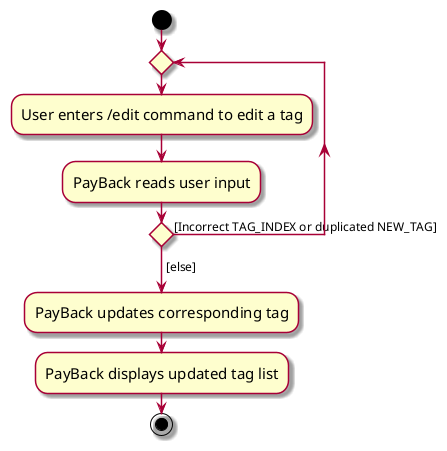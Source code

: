 @startuml
skin rose
skinparam ActivityFontSize 15
skinparam ArrowFontSize 12
start
repeat
  :User enters /edit command to edit a tag;
  :PayBack reads user input;
repeat while () is ([Incorrect TAG_INDEX or duplicated NEW_TAG])
->[else];
:PayBack updates corresponding tag;
:PayBack displays updated tag list;
stop
@enduml

